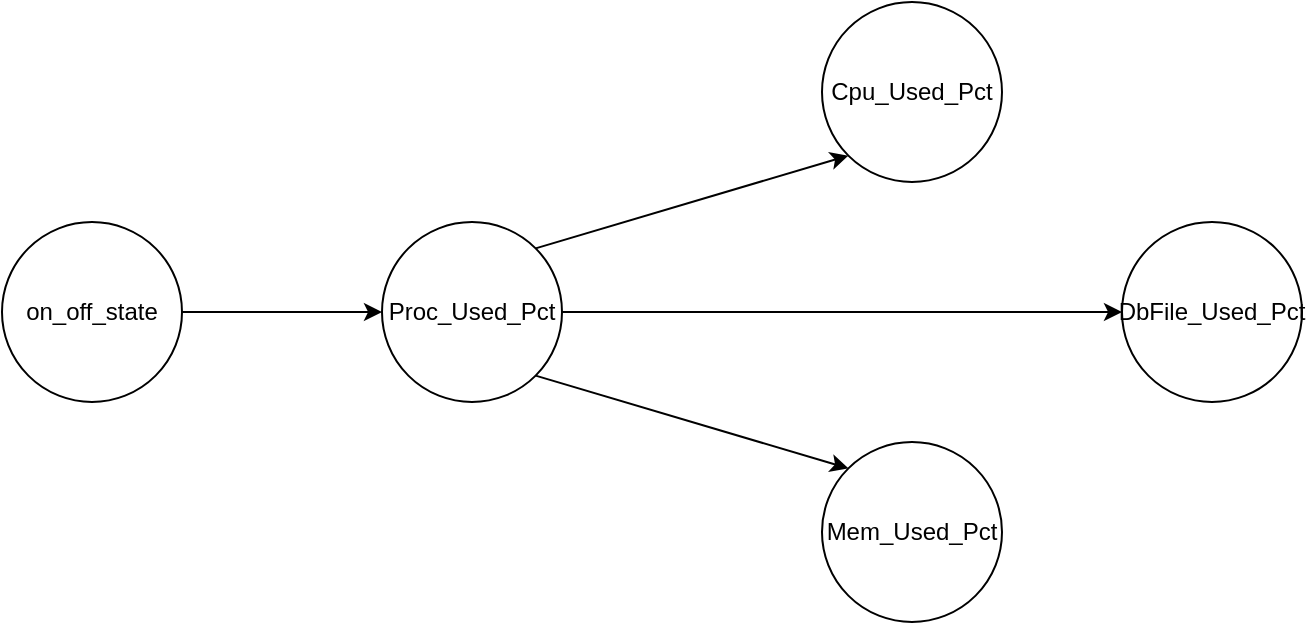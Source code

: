 <mxfile version="14.6.0" type="github">
  <diagram id="vtEZIhlIu9kBBHUHX4O-" name="Page-1">
    <mxGraphModel dx="1038" dy="585" grid="1" gridSize="10" guides="1" tooltips="1" connect="1" arrows="1" fold="1" page="1" pageScale="1" pageWidth="827" pageHeight="1169" math="0" shadow="0">
      <root>
        <mxCell id="0" />
        <mxCell id="1" parent="0" />
        <mxCell id="F2HogwjRQ6rcZ85QxDof-20" style="edgeStyle=orthogonalEdgeStyle;rounded=0;orthogonalLoop=1;jettySize=auto;html=1;exitX=1;exitY=0.5;exitDx=0;exitDy=0;" edge="1" parent="1" source="F2HogwjRQ6rcZ85QxDof-2" target="F2HogwjRQ6rcZ85QxDof-16">
          <mxGeometry relative="1" as="geometry" />
        </mxCell>
        <mxCell id="F2HogwjRQ6rcZ85QxDof-2" value="on_off_state" style="ellipse;whiteSpace=wrap;html=1;aspect=fixed;" vertex="1" parent="1">
          <mxGeometry x="10" y="170" width="90" height="90" as="geometry" />
        </mxCell>
        <mxCell id="F2HogwjRQ6rcZ85QxDof-21" style="edgeStyle=orthogonalEdgeStyle;rounded=0;orthogonalLoop=1;jettySize=auto;html=1;exitX=1;exitY=0.5;exitDx=0;exitDy=0;entryX=0;entryY=0.5;entryDx=0;entryDy=0;" edge="1" parent="1" source="F2HogwjRQ6rcZ85QxDof-16" target="F2HogwjRQ6rcZ85QxDof-17">
          <mxGeometry relative="1" as="geometry" />
        </mxCell>
        <mxCell id="F2HogwjRQ6rcZ85QxDof-16" value="Proc_Used_Pct" style="ellipse;whiteSpace=wrap;html=1;aspect=fixed;" vertex="1" parent="1">
          <mxGeometry x="200" y="170" width="90" height="90" as="geometry" />
        </mxCell>
        <mxCell id="F2HogwjRQ6rcZ85QxDof-17" value="DbFile_Used_Pct" style="ellipse;whiteSpace=wrap;html=1;aspect=fixed;" vertex="1" parent="1">
          <mxGeometry x="570" y="170" width="90" height="90" as="geometry" />
        </mxCell>
        <mxCell id="F2HogwjRQ6rcZ85QxDof-18" value="Cpu_Used_Pct" style="ellipse;whiteSpace=wrap;html=1;aspect=fixed;" vertex="1" parent="1">
          <mxGeometry x="420" y="60" width="90" height="90" as="geometry" />
        </mxCell>
        <mxCell id="F2HogwjRQ6rcZ85QxDof-19" value="Mem_Used_Pct" style="ellipse;whiteSpace=wrap;html=1;aspect=fixed;" vertex="1" parent="1">
          <mxGeometry x="420" y="280" width="90" height="90" as="geometry" />
        </mxCell>
        <mxCell id="F2HogwjRQ6rcZ85QxDof-23" value="" style="endArrow=classic;html=1;exitX=1;exitY=0;exitDx=0;exitDy=0;entryX=0;entryY=1;entryDx=0;entryDy=0;" edge="1" parent="1" source="F2HogwjRQ6rcZ85QxDof-16" target="F2HogwjRQ6rcZ85QxDof-18">
          <mxGeometry width="50" height="50" relative="1" as="geometry">
            <mxPoint x="300" y="330" as="sourcePoint" />
            <mxPoint x="350" y="280" as="targetPoint" />
          </mxGeometry>
        </mxCell>
        <mxCell id="F2HogwjRQ6rcZ85QxDof-24" value="" style="endArrow=classic;html=1;exitX=1;exitY=1;exitDx=0;exitDy=0;entryX=0;entryY=0;entryDx=0;entryDy=0;" edge="1" parent="1" source="F2HogwjRQ6rcZ85QxDof-16" target="F2HogwjRQ6rcZ85QxDof-19">
          <mxGeometry width="50" height="50" relative="1" as="geometry">
            <mxPoint x="300" y="330" as="sourcePoint" />
            <mxPoint x="350" y="280" as="targetPoint" />
          </mxGeometry>
        </mxCell>
      </root>
    </mxGraphModel>
  </diagram>
</mxfile>

